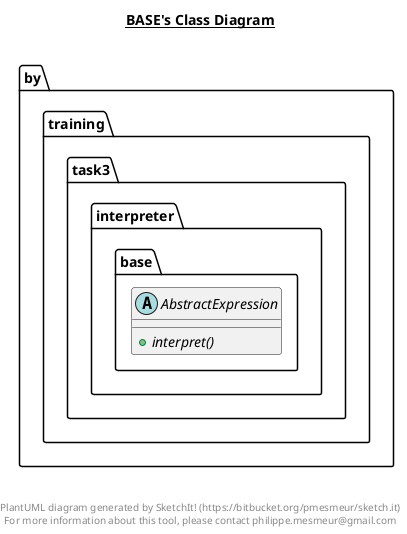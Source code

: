 @startuml

title __BASE's Class Diagram__\n

  package by.training.task3.interpreter {
    package by.training.task3.interpreter.base {
      abstract class AbstractExpression {
          {abstract} + interpret()
      }
    }
  }
  



right footer


PlantUML diagram generated by SketchIt! (https://bitbucket.org/pmesmeur/sketch.it)
For more information about this tool, please contact philippe.mesmeur@gmail.com
endfooter

@enduml
